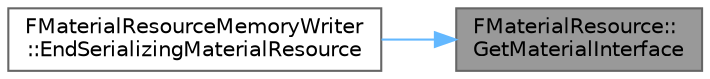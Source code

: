 digraph "FMaterialResource::GetMaterialInterface"
{
 // INTERACTIVE_SVG=YES
 // LATEX_PDF_SIZE
  bgcolor="transparent";
  edge [fontname=Helvetica,fontsize=10,labelfontname=Helvetica,labelfontsize=10];
  node [fontname=Helvetica,fontsize=10,shape=box,height=0.2,width=0.4];
  rankdir="RL";
  Node1 [id="Node000001",label="FMaterialResource::\lGetMaterialInterface",height=0.2,width=0.4,color="gray40", fillcolor="grey60", style="filled", fontcolor="black",tooltip=" "];
  Node1 -> Node2 [id="edge1_Node000001_Node000002",dir="back",color="steelblue1",style="solid",tooltip=" "];
  Node2 [id="Node000002",label="FMaterialResourceMemoryWriter\l::EndSerializingMaterialResource",height=0.2,width=0.4,color="grey40", fillcolor="white", style="filled",URL="$d9/d64/classFMaterialResourceMemoryWriter.html#aea26143013ed76bea5f1ff23d60ba0ef",tooltip=" "];
}
